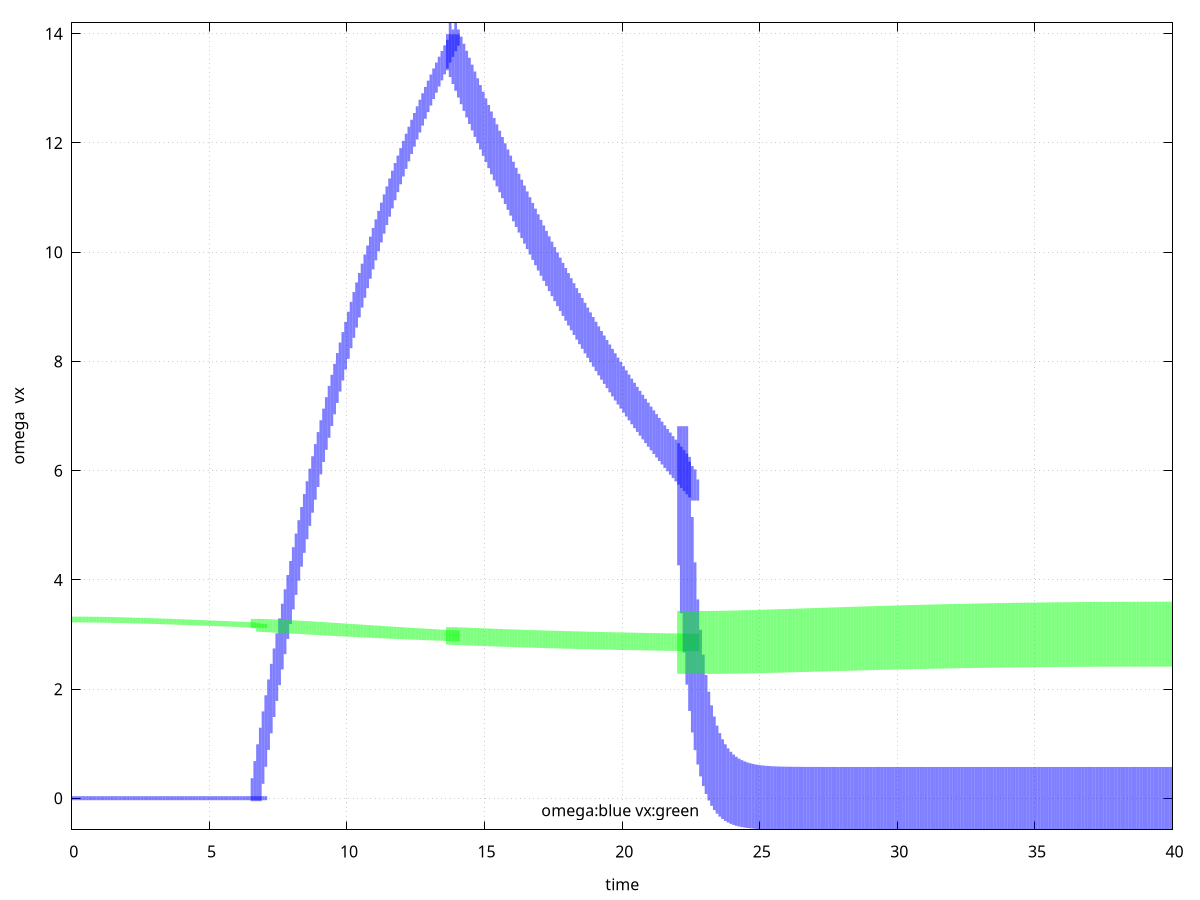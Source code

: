 set term png transparent truecolor size 600,480  enhanced font "Helvetica,15"
set output "./../wd/plotresult/total.png"
set xlabel "time"
set ylabel "omega & vx"
set grid
set title ""
set style rect fill  transparent solid 0.50 noborder
set object 1 rect from 0,-0.033654 to 0.1,0.040269525 fc rgb "blue"
set object 2 rect from 0,3.2223 to 0.1,3.32765 fc rgb "green"
set object 3 rect from 0.1,-0.033654 to 0.2,0.040269525 fc rgb "blue"
set object 4 rect from 0.1,3.22217 to 0.2,3.3276 fc rgb "green"
set object 5 rect from 0.2,-0.033654 to 0.3,0.040269525 fc rgb "blue"
set object 6 rect from 0.2,3.22196 to 0.3,3.32746 fc rgb "green"
set object 7 rect from 0.3,-0.033654 to 0.4,0.040269525 fc rgb "blue"
set object 8 rect from 0.3,3.22166 to 0.4,3.32722 fc rgb "green"
set object 9 rect from 0.4,-0.033654 to 0.5,0.040269525 fc rgb "blue"
set object 10 rect from 0.4,3.22129 to 0.5,3.32689 fc rgb "green"
set object 11 rect from 0.5,-0.033654 to 0.6,0.040269525 fc rgb "blue"
set object 12 rect from 0.5,3.22085 to 0.6,3.32647 fc rgb "green"
set object 13 rect from 0.6,-0.033654 to 0.7,0.040269525 fc rgb "blue"
set object 14 rect from 0.6,3.22033 to 0.7,3.32598 fc rgb "green"
set object 15 rect from 0.7,-0.033654 to 0.8,0.040269525 fc rgb "blue"
set object 16 rect from 0.7,3.21975 to 0.8,3.3254 fc rgb "green"
set object 17 rect from 0.8,-0.033654 to 0.9,0.040269525 fc rgb "blue"
set object 18 rect from 0.8,3.21911 to 0.9,3.32475 fc rgb "green"
set object 19 rect from 0.9,-0.033654 to 1,0.040269525 fc rgb "blue"
set object 20 rect from 0.9,3.2184 to 1,3.32402 fc rgb "green"
set object 21 rect from 1,-0.033654 to 1.1,0.040269525 fc rgb "blue"
set object 22 rect from 1,3.21763 to 1.1,3.32323 fc rgb "green"
set object 23 rect from 1.1,-0.033654 to 1.2,0.040269525 fc rgb "blue"
set object 24 rect from 1.1,3.21681 to 1.2,3.32237 fc rgb "green"
set object 25 rect from 1.2,-0.033654 to 1.3,0.040269525 fc rgb "blue"
set object 26 rect from 1.2,3.21592 to 1.3,3.32145 fc rgb "green"
set object 27 rect from 1.3,-0.033654 to 1.4,0.040269525 fc rgb "blue"
set object 28 rect from 1.3,3.21499 to 1.4,3.32047 fc rgb "green"
set object 29 rect from 1.4,-0.033654 to 1.5,0.040269525 fc rgb "blue"
set object 30 rect from 1.4,3.21401 to 1.5,3.31942 fc rgb "green"
set object 31 rect from 1.5,-0.033654 to 1.6,0.040269525 fc rgb "blue"
set object 32 rect from 1.5,3.21298 to 1.6,3.31832 fc rgb "green"
set object 33 rect from 1.6,-0.033654 to 1.7,0.040269525 fc rgb "blue"
set object 34 rect from 1.6,3.2119 to 1.7,3.31717 fc rgb "green"
set object 35 rect from 1.7,-0.033654 to 1.8,0.040269525 fc rgb "blue"
set object 36 rect from 1.7,3.21077 to 1.8,3.31596 fc rgb "green"
set object 37 rect from 1.8,-0.033654 to 1.9,0.040269525 fc rgb "blue"
set object 38 rect from 1.8,3.20961 to 1.9,3.31471 fc rgb "green"
set object 39 rect from 1.9,-0.033654 to 2,0.040269525 fc rgb "blue"
set object 40 rect from 1.9,3.2084 to 2,3.31341 fc rgb "green"
set object 41 rect from 2,-0.033654 to 2.1,0.040269525 fc rgb "blue"
set object 42 rect from 2,3.20715 to 2.1,3.31206 fc rgb "green"
set object 43 rect from 2.1,-0.033654 to 2.2,0.040269525 fc rgb "blue"
set object 44 rect from 2.1,3.20586 to 2.2,3.31067 fc rgb "green"
set object 45 rect from 2.2,-0.033654 to 2.3,0.040269525 fc rgb "blue"
set object 46 rect from 2.2,3.20454 to 2.3,3.30923 fc rgb "green"
set object 47 rect from 2.3,-0.033654 to 2.4,0.040269525 fc rgb "blue"
set object 48 rect from 2.3,3.20318 to 2.4,3.30776 fc rgb "green"
set object 49 rect from 2.4,-0.033654 to 2.5,0.040269525 fc rgb "blue"
set object 50 rect from 2.4,3.20179 to 2.5,3.30624 fc rgb "green"
set object 51 rect from 2.5,-0.033654 to 2.6,0.040269525 fc rgb "blue"
set object 52 rect from 2.5,3.20037 to 2.6,3.30469 fc rgb "green"
set object 53 rect from 2.6,-0.033654 to 2.7,0.040269525 fc rgb "blue"
set object 54 rect from 2.6,3.19891 to 2.7,3.30311 fc rgb "green"
set object 55 rect from 2.7,-0.033654 to 2.8,0.040269525 fc rgb "blue"
set object 56 rect from 2.7,3.19743 to 2.8,3.30149 fc rgb "green"
set object 57 rect from 2.8,-0.033654 to 2.9,0.040269525 fc rgb "blue"
set object 58 rect from 2.8,3.19591 to 2.9,3.29984 fc rgb "green"
set object 59 rect from 2.9,-0.033654 to 3,0.040269525 fc rgb "blue"
set object 60 rect from 2.9,3.19437 to 3,3.29815 fc rgb "green"
set object 61 rect from 3,-0.033654 to 3.1,0.040269525 fc rgb "blue"
set object 62 rect from 3,3.19281 to 3.1,3.29644 fc rgb "green"
set object 63 rect from 3.1,-0.033654 to 3.2,0.040269525 fc rgb "blue"
set object 64 rect from 3.1,3.19121 to 3.2,3.29469 fc rgb "green"
set object 65 rect from 3.2,-0.033654 to 3.3,0.040269525 fc rgb "blue"
set object 66 rect from 3.2,3.1896 to 3.3,3.29292 fc rgb "green"
set object 67 rect from 3.3,-0.033654 to 3.4,0.040269525 fc rgb "blue"
set object 68 rect from 3.3,3.18795 to 3.4,3.29113 fc rgb "green"
set object 69 rect from 3.4,-0.033654 to 3.5,0.040269525 fc rgb "blue"
set object 70 rect from 3.4,3.18629 to 3.5,3.2893 fc rgb "green"
set object 71 rect from 3.5,-0.033654 to 3.6,0.040269525 fc rgb "blue"
set object 72 rect from 3.5,3.18461 to 3.6,3.28745 fc rgb "green"
set object 73 rect from 3.6,-0.033654 to 3.7,0.040269525 fc rgb "blue"
set object 74 rect from 3.6,3.1829 to 3.7,3.28558 fc rgb "green"
set object 75 rect from 3.7,-0.033654 to 3.8,0.040269525 fc rgb "blue"
set object 76 rect from 3.7,3.18117 to 3.8,3.28369 fc rgb "green"
set object 77 rect from 3.8,-0.033654 to 3.9,0.040269525 fc rgb "blue"
set object 78 rect from 3.8,3.17943 to 3.9,3.28177 fc rgb "green"
set object 79 rect from 3.9,-0.033654 to 4,0.040269525 fc rgb "blue"
set object 80 rect from 3.9,3.17766 to 4,3.27984 fc rgb "green"
set object 81 rect from 4,-0.033654 to 4.1,0.040269525 fc rgb "blue"
set object 82 rect from 4,3.17588 to 4.1,3.27788 fc rgb "green"
set object 83 rect from 4.1,-0.033654 to 4.2,0.040269525 fc rgb "blue"
set object 84 rect from 4.1,3.17408 to 4.2,3.27591 fc rgb "green"
set object 85 rect from 4.2,-0.033654 to 4.3,0.040269525 fc rgb "blue"
set object 86 rect from 4.2,3.17227 to 4.3,3.27391 fc rgb "green"
set object 87 rect from 4.3,-0.033654 to 4.4,0.040269525 fc rgb "blue"
set object 88 rect from 4.3,3.17044 to 4.4,3.2719 fc rgb "green"
set object 89 rect from 4.4,-0.033654 to 4.5,0.040269525 fc rgb "blue"
set object 90 rect from 4.4,3.16859 to 4.5,3.26988 fc rgb "green"
set object 91 rect from 4.5,-0.033654 to 4.6,0.040269525 fc rgb "blue"
set object 92 rect from 4.5,3.16673 to 4.6,3.26783 fc rgb "green"
set object 93 rect from 4.6,-0.033654 to 4.7,0.040269525 fc rgb "blue"
set object 94 rect from 4.6,3.16486 to 4.7,3.26577 fc rgb "green"
set object 95 rect from 4.7,-0.033654 to 4.8,0.040269525 fc rgb "blue"
set object 96 rect from 4.7,3.16297 to 4.8,3.2637 fc rgb "green"
set object 97 rect from 4.8,-0.033654 to 4.9,0.040269525 fc rgb "blue"
set object 98 rect from 4.8,3.16107 to 4.9,3.26161 fc rgb "green"
set object 99 rect from 4.9,-0.033654 to 5,0.040269525 fc rgb "blue"
set object 100 rect from 4.9,3.15915 to 5,3.25951 fc rgb "green"
set object 101 rect from 5,-0.033654 to 5.1,0.040269525 fc rgb "blue"
set object 102 rect from 5,3.15723 to 5.1,3.25739 fc rgb "green"
set object 103 rect from 5.1,-0.033654 to 5.2,0.040269525 fc rgb "blue"
set object 104 rect from 5.1,3.15529 to 5.2,3.25527 fc rgb "green"
set object 105 rect from 5.2,-0.033654 to 5.3,0.040269525 fc rgb "blue"
set object 106 rect from 5.2,3.15334 to 5.3,3.25313 fc rgb "green"
set object 107 rect from 5.3,-0.033654 to 5.4,0.040269525 fc rgb "blue"
set object 108 rect from 5.3,3.15139 to 5.4,3.25098 fc rgb "green"
set object 109 rect from 5.4,-0.033654 to 5.5,0.040269525 fc rgb "blue"
set object 110 rect from 5.4,3.14942 to 5.5,3.24882 fc rgb "green"
set object 111 rect from 5.5,-0.033654 to 5.6,0.040269525 fc rgb "blue"
set object 112 rect from 5.5,3.14744 to 5.6,3.24664 fc rgb "green"
set object 113 rect from 5.6,-0.033654 to 5.7,0.040269525 fc rgb "blue"
set object 114 rect from 5.6,3.14545 to 5.7,3.24446 fc rgb "green"
set object 115 rect from 5.7,-0.033654 to 5.8,0.040269525 fc rgb "blue"
set object 116 rect from 5.7,3.14346 to 5.8,3.24227 fc rgb "green"
set object 117 rect from 5.8,-0.033654 to 5.9,0.040269525 fc rgb "blue"
set object 118 rect from 5.8,3.14145 to 5.9,3.24007 fc rgb "green"
set object 119 rect from 5.9,-0.033654 to 6,0.040269525 fc rgb "blue"
set object 120 rect from 5.9,3.13944 to 6,3.23786 fc rgb "green"
set object 121 rect from 6,-0.033654 to 6.1,0.040269525 fc rgb "blue"
set object 122 rect from 6,3.13742 to 6.1,3.23564 fc rgb "green"
set object 123 rect from 6.1,-0.033654 to 6.2,0.040269525 fc rgb "blue"
set object 124 rect from 6.1,3.13539 to 6.2,3.23341 fc rgb "green"
set object 125 rect from 6.2,-0.033654 to 6.3,0.040269525 fc rgb "blue"
set object 126 rect from 6.2,3.13335 to 6.3,3.23118 fc rgb "green"
set object 127 rect from 6.3,-0.033654 to 6.4,0.040269525 fc rgb "blue"
set object 128 rect from 6.3,3.13131 to 6.4,3.22894 fc rgb "green"
set object 129 rect from 6.4,-0.033654 to 6.5,0.040269525 fc rgb "blue"
set object 130 rect from 6.4,3.12926 to 6.5,3.22669 fc rgb "green"
set object 131 rect from 6.5,-0.033654 to 6.6,0.040269525 fc rgb "blue"
set object 132 rect from 6.5,3.1272 to 6.6,3.22444 fc rgb "green"
set object 133 rect from 6.6,-0.033654 to 6.7,0.040269525 fc rgb "blue"
set object 134 rect from 6.6,3.12514 to 6.7,3.22217 fc rgb "green"
set object 135 rect from 6.7,-0.033654 to 6.8,0.040269525 fc rgb "blue"
set object 136 rect from 6.7,3.12307 to 6.8,3.20634 fc rgb "green"
set object 137 rect from 6.8,-0.033654 to 6.9,0.040269525 fc rgb "blue"
set object 138 rect from 6.8,3.121 to 6.9,3.20418 fc rgb "green"
set object 139 rect from 6.9,-0.033654 to 7,0.040269525 fc rgb "blue"
set object 140 rect from 6.9,3.11892 to 7,3.192843525 fc rgb "green"
set object 141 rect from 7,-0.033654 to 7.1,0.040269525 fc rgb "blue"
set object 142 rect from 7,3.11701 to 7.1,3.190933525 fc rgb "green"
set object 143 rect from 6.5,-0.051272 to 6.6,0.368883 fc rgb "blue"
set object 144 rect from 6.5,3.11662 to 6.6,3.28612 fc rgb "green"
set object 145 rect from 6.6,-0.051306 to 6.7,0.681791 fc rgb "blue"
set object 146 rect from 6.6,3.11371 to 6.7,3.28616 fc rgb "green"
set object 147 rect from 6.7,-0.05134 to 6.8,0.990025 fc rgb "blue"
set object 148 rect from 6.7,3.05244 to 6.8,3.28619 fc rgb "green"
set object 149 rect from 6.8,-0.051374 to 6.9,1.29365 fc rgb "blue"
set object 150 rect from 6.8,3.04957 to 6.9,3.28622 fc rgb "green"
set object 151 rect from 6.9,0.266203 to 7,1.59272 fc rgb "blue"
set object 152 rect from 6.9,3.0467 to 7,3.28466 fc rgb "green"
set object 153 rect from 7,0.579043 to 7.1,1.8873 fc rgb "blue"
set object 154 rect from 7,3.04382 to 7.1,3.28296 fc rgb "green"
set object 155 rect from 7.1,0.88721 to 7.2,2.17746 fc rgb "blue"
set object 156 rect from 7.1,3.04093 to 7.2,3.28113 fc rgb "green"
set object 157 rect from 7.2,1.19076 to 7.3,2.46324 fc rgb "blue"
set object 158 rect from 7.2,3.03804 to 7.3,3.27918 fc rgb "green"
set object 159 rect from 7.3,1.48977 to 7.4,2.74471 fc rgb "blue"
set object 160 rect from 7.3,3.03515 to 7.4,3.27713 fc rgb "green"
set object 161 rect from 7.4,1.78428 to 7.5,3.02193 fc rgb "blue"
set object 162 rect from 7.4,3.03226 to 7.5,3.27496 fc rgb "green"
set object 163 rect from 7.5,2.07437 to 7.6,3.29495 fc rgb "blue"
set object 164 rect from 7.5,3.02937 to 7.6,3.2727 fc rgb "green"
set object 165 rect from 7.6,2.36009 to 7.7,3.56383 fc rgb "blue"
set object 166 rect from 7.6,3.02648 to 7.7,3.27035 fc rgb "green"
set object 167 rect from 7.7,2.64149 to 7.8,3.82862 fc rgb "blue"
set object 168 rect from 7.7,3.0236 to 7.8,3.2679 fc rgb "green"
set object 169 rect from 7.8,2.91864 to 7.9,4.08938 fc rgb "blue"
set object 170 rect from 7.8,3.02072 to 7.9,3.26538 fc rgb "green"
set object 171 rect from 7.9,3.19159 to 8,4.34617 fc rgb "blue"
set object 172 rect from 7.9,3.01784 to 8,3.26278 fc rgb "green"
set object 173 rect from 8,3.4604 to 8.1,4.59903 fc rgb "blue"
set object 174 rect from 8,3.01497 to 8.1,3.2601 fc rgb "green"
set object 175 rect from 8.1,3.72512 to 8.2,4.84802 fc rgb "blue"
set object 176 rect from 8.1,3.01211 to 8.2,3.25736 fc rgb "green"
set object 177 rect from 8.2,3.98581 to 8.3,5.0932 fc rgb "blue"
set object 178 rect from 8.2,3.00926 to 8.3,3.25456 fc rgb "green"
set object 179 rect from 8.3,4.24253 to 8.4,5.33461 fc rgb "blue"
set object 180 rect from 8.3,3.00642 to 8.4,3.2517 fc rgb "green"
set object 181 rect from 8.4,4.49533 to 8.5,5.5723 fc rgb "blue"
set object 182 rect from 8.4,3.00359 to 8.5,3.24878 fc rgb "green"
set object 183 rect from 8.5,4.74425 to 8.6,5.80634 fc rgb "blue"
set object 184 rect from 8.5,3.00078 to 8.6,3.24582 fc rgb "green"
set object 185 rect from 8.6,4.98936 to 8.7,6.03675 fc rgb "blue"
set object 186 rect from 8.6,2.99797 to 8.7,3.24281 fc rgb "green"
set object 187 rect from 8.7,5.2307 to 8.8,6.26361 fc rgb "blue"
set object 188 rect from 8.7,2.99518 to 8.8,3.23975 fc rgb "green"
set object 189 rect from 8.8,5.46833 to 8.9,6.48694 fc rgb "blue"
set object 190 rect from 8.8,2.9924 to 8.9,3.23666 fc rgb "green"
set object 191 rect from 8.9,5.70229 to 9,6.70681 fc rgb "blue"
set object 192 rect from 8.9,2.98964 to 9,3.23354 fc rgb "green"
set object 193 rect from 9,5.93264 to 9.1,6.92326 fc rgb "blue"
set object 194 rect from 9,2.98689 to 9.1,3.23038 fc rgb "green"
set object 195 rect from 9.1,6.15942 to 9.2,7.13633 fc rgb "blue"
set object 196 rect from 9.1,2.98416 to 9.2,3.22719 fc rgb "green"
set object 197 rect from 9.2,6.38269 to 9.3,7.34607 fc rgb "blue"
set object 198 rect from 9.2,2.98144 to 9.3,3.22398 fc rgb "green"
set object 199 rect from 9.3,6.60249 to 9.4,7.55253 fc rgb "blue"
set object 200 rect from 9.3,2.97874 to 9.4,3.22074 fc rgb "green"
set object 201 rect from 9.4,6.81887 to 9.5,7.75576 fc rgb "blue"
set object 202 rect from 9.4,2.97606 to 9.5,3.21749 fc rgb "green"
set object 203 rect from 9.5,7.03187 to 9.6,7.95579 fc rgb "blue"
set object 204 rect from 9.5,2.97339 to 9.6,3.21421 fc rgb "green"
set object 205 rect from 9.6,7.24155 to 9.7,8.15267 fc rgb "blue"
set object 206 rect from 9.6,2.97075 to 9.7,3.21092 fc rgb "green"
set object 207 rect from 9.7,7.44794 to 9.8,8.34645 fc rgb "blue"
set object 208 rect from 9.7,2.96812 to 9.8,3.20762 fc rgb "green"
set object 209 rect from 9.8,7.65109 to 9.9,8.53716 fc rgb "blue"
set object 210 rect from 9.8,2.96551 to 9.9,3.20431 fc rgb "green"
set object 211 rect from 9.9,7.85105 to 10,8.72486 fc rgb "blue"
set object 212 rect from 9.9,2.96292 to 10,3.20099 fc rgb "green"
set object 213 rect from 10,8.04787 to 10.1,8.90957 fc rgb "blue"
set object 214 rect from 10,2.96035 to 10.1,3.19766 fc rgb "green"
set object 215 rect from 10.1,8.24158 to 10.2,9.09135 fc rgb "blue"
set object 216 rect from 10.1,2.9578 to 10.2,3.19433 fc rgb "green"
set object 217 rect from 10.2,8.43222 to 10.3,9.27024 fc rgb "blue"
set object 218 rect from 10.2,2.95527 to 10.3,3.191 fc rgb "green"
set object 219 rect from 10.3,8.61985 to 10.4,9.44627 fc rgb "blue"
set object 220 rect from 10.3,2.95276 to 10.4,3.18767 fc rgb "green"
set object 221 rect from 10.4,8.80449 to 10.5,9.61948 fc rgb "blue"
set object 222 rect from 10.4,2.95027 to 10.5,3.18433 fc rgb "green"
set object 223 rect from 10.5,8.9862 to 10.6,9.78991 fc rgb "blue"
set object 224 rect from 10.5,2.9478 to 10.6,3.181 fc rgb "green"
set object 225 rect from 10.6,9.16502 to 10.7,9.95761 fc rgb "blue"
set object 226 rect from 10.6,2.94536 to 10.7,3.17767 fc rgb "green"
set object 227 rect from 10.7,9.34098 to 10.8,10.1226 fc rgb "blue"
set object 228 rect from 10.7,2.94293 to 10.8,3.17435 fc rgb "green"
set object 229 rect from 10.8,9.51412 to 10.9,10.2849 fc rgb "blue"
set object 230 rect from 10.8,2.94053 to 10.9,3.17104 fc rgb "green"
set object 231 rect from 10.9,9.68449 to 11,10.4447 fc rgb "blue"
set object 232 rect from 10.9,2.93814 to 11,3.16773 fc rgb "green"
set object 233 rect from 11,9.85212 to 11.1,10.6018 fc rgb "blue"
set object 234 rect from 11,2.93578 to 11.1,3.16444 fc rgb "green"
set object 235 rect from 11.1,10.017 to 11.2,10.7564 fc rgb "blue"
set object 236 rect from 11.1,2.93344 to 11.2,3.16115 fc rgb "green"
set object 237 rect from 11.2,10.1793 to 11.3,10.9084 fc rgb "blue"
set object 238 rect from 11.2,2.93112 to 11.3,3.15787 fc rgb "green"
set object 239 rect from 11.3,10.339 to 11.4,11.058 fc rgb "blue"
set object 240 rect from 11.3,2.92882 to 11.4,3.15461 fc rgb "green"
set object 241 rect from 11.4,10.496 to 11.5,11.2051 fc rgb "blue"
set object 242 rect from 11.4,2.92655 to 11.5,3.15136 fc rgb "green"
set object 243 rect from 11.5,10.6505 to 11.6,11.3499 fc rgb "blue"
set object 244 rect from 11.5,2.92429 to 11.6,3.14813 fc rgb "green"
set object 245 rect from 11.6,10.8025 to 11.7,11.4922 fc rgb "blue"
set object 246 rect from 11.6,2.92206 to 11.7,3.14491 fc rgb "green"
set object 247 rect from 11.7,10.952 to 11.8,11.6322 fc rgb "blue"
set object 248 rect from 11.7,2.91985 to 11.8,3.14171 fc rgb "green"
set object 249 rect from 11.8,11.0991 to 11.9,11.7699 fc rgb "blue"
set object 250 rect from 11.8,2.91766 to 11.9,3.13852 fc rgb "green"
set object 251 rect from 11.9,11.2437 to 12,11.9054 fc rgb "blue"
set object 252 rect from 11.9,2.91549 to 12,3.13536 fc rgb "green"
set object 253 rect from 12,11.386 to 12.1,12.0385 fc rgb "blue"
set object 254 rect from 12,2.91335 to 12.1,3.13221 fc rgb "green"
set object 255 rect from 12.1,11.526 to 12.2,12.1695 fc rgb "blue"
set object 256 rect from 12.1,2.91122 to 12.2,3.12908 fc rgb "green"
set object 257 rect from 12.2,11.6636 to 12.3,12.2983 fc rgb "blue"
set object 258 rect from 12.2,2.90912 to 12.3,3.12597 fc rgb "green"
set object 259 rect from 12.3,11.799 to 12.4,12.425 fc rgb "blue"
set object 260 rect from 12.3,2.90704 to 12.4,3.12288 fc rgb "green"
set object 261 rect from 12.4,11.9321 to 12.5,12.5495 fc rgb "blue"
set object 262 rect from 12.4,2.90498 to 12.5,3.11981 fc rgb "green"
set object 263 rect from 12.5,12.063 to 12.6,12.6719 fc rgb "blue"
set object 264 rect from 12.5,2.90294 to 12.6,3.11677 fc rgb "green"
set object 265 rect from 12.6,12.1917 to 12.7,12.7923 fc rgb "blue"
set object 266 rect from 12.6,2.90093 to 12.7,3.11374 fc rgb "green"
set object 267 rect from 12.7,12.3183 to 12.8,12.9107 fc rgb "blue"
set object 268 rect from 12.7,2.89893 to 12.8,3.11074 fc rgb "green"
set object 269 rect from 12.8,12.4427 to 12.9,13.0271 fc rgb "blue"
set object 270 rect from 12.8,2.89696 to 12.9,3.10776 fc rgb "green"
set object 271 rect from 12.9,12.5651 to 13,13.1415 fc rgb "blue"
set object 272 rect from 12.9,2.89501 to 13,3.1048 fc rgb "green"
set object 273 rect from 13,12.6854 to 13.1,13.2539 fc rgb "blue"
set object 274 rect from 13,2.89308 to 13.1,3.10187 fc rgb "green"
set object 275 rect from 13.1,12.8037 to 13.2,13.3645 fc rgb "blue"
set object 276 rect from 13.1,2.89116 to 13.2,3.09896 fc rgb "green"
set object 277 rect from 13.2,12.92 to 13.3,13.4731 fc rgb "blue"
set object 278 rect from 13.2,2.88928 to 13.3,3.09607 fc rgb "green"
set object 279 rect from 13.3,13.0344 to 13.4,13.5799 fc rgb "blue"
set object 280 rect from 13.3,2.88741 to 13.4,3.09321 fc rgb "green"
set object 281 rect from 13.4,13.1467 to 13.5,13.6849 fc rgb "blue"
set object 282 rect from 13.4,2.88556 to 13.5,3.09037 fc rgb "green"
set object 283 rect from 13.5,13.2572 to 13.6,13.7881 fc rgb "blue"
set object 284 rect from 13.5,2.88373 to 13.6,3.08756 fc rgb "green"
set object 285 rect from 13.6,13.3658 to 13.7,13.8895 fc rgb "blue"
set object 286 rect from 13.6,2.88192 to 13.7,3.08477 fc rgb "green"
set object 287 rect from 13.7,13.4725 to 13.8,13.9892 fc rgb "blue"
set object 288 rect from 13.7,2.88014 to 13.8,3.08201 fc rgb "green"
set object 289 rect from 13.8,13.5775 to 13.9,13.9892 fc rgb "blue"
set object 290 rect from 13.8,2.87837 to 13.9,3.07928 fc rgb "green"
set object 291 rect from 13.9,13.6806 to 14,13.9892 fc rgb "blue"
set object 292 rect from 13.9,2.87662 to 14,3.07656 fc rgb "green"
set object 293 rect from 14,13.7819 to 14.1,13.9893 fc rgb "blue"
set object 294 rect from 14,2.87659 to 14.1,3.07388 fc rgb "green"
set object 295 rect from 13.6,13.3326 to 13.7,13.9932 fc rgb "blue"
set object 296 rect from 13.6,2.8161 to 13.7,3.13486 fc rgb "green"
set object 297 rect from 13.7,13.206 to 13.8,14.2097 fc rgb "blue"
set object 298 rect from 13.7,2.81391 to 13.8,3.13486 fc rgb "green"
set object 299 rect from 13.8,13.0804 to 13.9,14.0777 fc rgb "blue"
set object 300 rect from 13.8,2.81175 to 13.9,3.13486 fc rgb "green"
set object 301 rect from 13.9,12.9558 to 14,14.2097 fc rgb "blue"
set object 302 rect from 13.9,2.80961 to 14,3.13486 fc rgb "green"
set object 303 rect from 14,12.8323 to 14.1,14.0777 fc rgb "blue"
set object 304 rect from 14,2.80749 to 14.1,3.13265 fc rgb "green"
set object 305 rect from 14.1,12.7098 to 14.2,13.9469 fc rgb "blue"
set object 306 rect from 14.1,2.8054 to 14.2,3.13047 fc rgb "green"
set object 307 rect from 14.2,12.5882 to 14.3,13.8171 fc rgb "blue"
set object 308 rect from 14.2,2.80333 to 14.3,3.12831 fc rgb "green"
set object 309 rect from 14.3,12.4677 to 14.4,13.6883 fc rgb "blue"
set object 310 rect from 14.3,2.80128 to 14.4,3.12617 fc rgb "green"
set object 311 rect from 14.4,12.3482 to 14.5,13.5606 fc rgb "blue"
set object 312 rect from 14.4,2.79925 to 14.5,3.12405 fc rgb "green"
set object 313 rect from 14.5,12.2296 to 14.6,13.434 fc rgb "blue"
set object 314 rect from 14.5,2.79725 to 14.6,3.12196 fc rgb "green"
set object 315 rect from 14.6,12.1121 to 14.7,13.3084 fc rgb "blue"
set object 316 rect from 14.6,2.79526 to 14.7,3.11988 fc rgb "green"
set object 317 rect from 14.7,11.9955 to 14.8,13.1839 fc rgb "blue"
set object 318 rect from 14.7,2.7933 to 14.8,3.11783 fc rgb "green"
set object 319 rect from 14.8,11.8799 to 14.9,13.0604 fc rgb "blue"
set object 320 rect from 14.8,2.79136 to 14.9,3.11581 fc rgb "green"
set object 321 rect from 14.9,11.7652 to 15,12.9379 fc rgb "blue"
set object 322 rect from 14.9,2.78944 to 15,3.1138 fc rgb "green"
set object 323 rect from 15,11.6515 to 15.1,12.8165 fc rgb "blue"
set object 324 rect from 15,2.78755 to 15.1,3.11182 fc rgb "green"
set object 325 rect from 15.1,11.5387 to 15.2,12.696 fc rgb "blue"
set object 326 rect from 15.1,2.78567 to 15.2,3.10986 fc rgb "green"
set object 327 rect from 15.2,11.4269 to 15.3,12.5766 fc rgb "blue"
set object 328 rect from 15.2,2.78382 to 15.3,3.10792 fc rgb "green"
set object 329 rect from 15.3,11.3161 to 15.4,12.4581 fc rgb "blue"
set object 330 rect from 15.3,2.78198 to 15.4,3.106 fc rgb "green"
set object 331 rect from 15.4,11.2061 to 15.5,12.3407 fc rgb "blue"
set object 332 rect from 15.4,2.78017 to 15.5,3.1041 fc rgb "green"
set object 333 rect from 15.5,11.0971 to 15.6,12.2243 fc rgb "blue"
set object 334 rect from 15.5,2.77838 to 15.6,3.10222 fc rgb "green"
set object 335 rect from 15.6,10.9891 to 15.7,12.1088 fc rgb "blue"
set object 336 rect from 15.6,2.77661 to 15.7,3.10037 fc rgb "green"
set object 337 rect from 15.7,10.8819 to 15.8,11.9943 fc rgb "blue"
set object 338 rect from 15.7,2.77486 to 15.8,3.09854 fc rgb "green"
set object 339 rect from 15.8,10.7757 to 15.9,11.8808 fc rgb "blue"
set object 340 rect from 15.8,2.77313 to 15.9,3.09673 fc rgb "green"
set object 341 rect from 15.9,10.6703 to 16,11.7683 fc rgb "blue"
set object 342 rect from 15.9,2.77142 to 16,3.09493 fc rgb "green"
set object 343 rect from 16,10.5659 to 16.1,11.6567 fc rgb "blue"
set object 344 rect from 16,2.76973 to 16.1,3.09316 fc rgb "green"
set object 345 rect from 16.1,10.4623 to 16.2,11.546 fc rgb "blue"
set object 346 rect from 16.1,2.76806 to 16.2,3.09141 fc rgb "green"
set object 347 rect from 16.2,10.3597 to 16.3,11.4363 fc rgb "blue"
set object 348 rect from 16.2,2.76641 to 16.3,3.08968 fc rgb "green"
set object 349 rect from 16.3,10.2579 to 16.4,11.3276 fc rgb "blue"
set object 350 rect from 16.3,2.76478 to 16.4,3.08798 fc rgb "green"
set object 351 rect from 16.4,10.157 to 16.5,11.2198 fc rgb "blue"
set object 352 rect from 16.4,2.76317 to 16.5,3.08629 fc rgb "green"
set object 353 rect from 16.5,10.0569 to 16.6,11.1129 fc rgb "blue"
set object 354 rect from 16.5,2.76158 to 16.6,3.08462 fc rgb "green"
set object 355 rect from 16.6,9.95779 to 16.7,11.007 fc rgb "blue"
set object 356 rect from 16.6,2.76001 to 16.7,3.08297 fc rgb "green"
set object 357 rect from 16.7,9.85949 to 16.8,10.9019 fc rgb "blue"
set object 358 rect from 16.7,2.75846 to 16.8,3.08134 fc rgb "green"
set object 359 rect from 16.8,9.76204 to 16.9,10.7978 fc rgb "blue"
set object 360 rect from 16.8,2.75692 to 16.9,3.07973 fc rgb "green"
set object 361 rect from 16.9,9.66545 to 17,10.6946 fc rgb "blue"
set object 362 rect from 16.9,2.75541 to 17,3.07814 fc rgb "green"
set object 363 rect from 17,9.5697 to 17.1,10.5923 fc rgb "blue"
set object 364 rect from 17,2.75391 to 17.1,3.07657 fc rgb "green"
set object 365 rect from 17.1,9.47479 to 17.2,10.4909 fc rgb "blue"
set object 366 rect from 17.1,2.75243 to 17.2,3.07501 fc rgb "green"
set object 367 rect from 17.2,9.38072 to 17.3,10.3903 fc rgb "blue"
set object 368 rect from 17.2,2.75097 to 17.3,3.07348 fc rgb "green"
set object 369 rect from 17.3,9.28747 to 17.4,10.2907 fc rgb "blue"
set object 370 rect from 17.3,2.74953 to 17.4,3.07196 fc rgb "green"
set object 371 rect from 17.4,9.19504 to 17.5,10.1919 fc rgb "blue"
set object 372 rect from 17.4,2.7481 to 17.5,3.07047 fc rgb "green"
set object 373 rect from 17.5,9.10344 to 17.6,10.094 fc rgb "blue"
set object 374 rect from 17.5,2.7467 to 17.6,3.06899 fc rgb "green"
set object 375 rect from 17.6,9.01264 to 17.7,9.99702 fc rgb "blue"
set object 376 rect from 17.6,2.74531 to 17.7,3.06753 fc rgb "green"
set object 377 rect from 17.7,8.92266 to 17.8,9.90085 fc rgb "blue"
set object 378 rect from 17.7,2.74393 to 17.8,3.06608 fc rgb "green"
set object 379 rect from 17.8,8.83347 to 17.9,9.80554 fc rgb "blue"
set object 380 rect from 17.8,2.74258 to 17.9,3.06466 fc rgb "green"
set object 381 rect from 17.9,8.74508 to 18,9.71107 fc rgb "blue"
set object 382 rect from 17.9,2.74124 to 18,3.06325 fc rgb "green"
set object 383 rect from 18,8.65748 to 18.1,9.61746 fc rgb "blue"
set object 384 rect from 18,2.73992 to 18.1,3.06186 fc rgb "green"
set object 385 rect from 18.1,8.57067 to 18.2,9.52468 fc rgb "blue"
set object 386 rect from 18.1,2.73861 to 18.2,3.06049 fc rgb "green"
set object 387 rect from 18.2,8.48464 to 18.3,9.43273 fc rgb "blue"
set object 388 rect from 18.2,2.73733 to 18.3,3.05913 fc rgb "green"
set object 389 rect from 18.3,8.39938 to 18.4,9.34161 fc rgb "blue"
set object 390 rect from 18.3,2.73605 to 18.4,3.0578 fc rgb "green"
set object 391 rect from 18.4,8.3149 to 18.5,9.25131 fc rgb "blue"
set object 392 rect from 18.4,2.7348 to 18.5,3.05647 fc rgb "green"
set object 393 rect from 18.5,8.23118 to 18.6,9.16183 fc rgb "blue"
set object 394 rect from 18.5,2.73356 to 18.6,3.05517 fc rgb "green"
set object 395 rect from 18.6,8.14822 to 18.7,9.07316 fc rgb "blue"
set object 396 rect from 18.6,2.73233 to 18.7,3.05388 fc rgb "green"
set object 397 rect from 18.7,8.06601 to 18.8,8.98529 fc rgb "blue"
set object 398 rect from 18.7,2.73112 to 18.8,3.05261 fc rgb "green"
set object 399 rect from 18.8,7.98455 to 18.9,8.89822 fc rgb "blue"
set object 400 rect from 18.8,2.72993 to 18.9,3.05135 fc rgb "green"
set object 401 rect from 18.9,7.90384 to 19,8.81195 fc rgb "blue"
set object 402 rect from 18.9,2.72875 to 19,3.05011 fc rgb "green"
set object 403 rect from 19,7.82387 to 19.1,8.72647 fc rgb "blue"
set object 404 rect from 19,2.72759 to 19.1,3.04889 fc rgb "green"
set object 405 rect from 19.1,7.74463 to 19.2,8.64177 fc rgb "blue"
set object 406 rect from 19.1,2.72644 to 19.2,3.04768 fc rgb "green"
set object 407 rect from 19.2,7.66612 to 19.3,8.55785 fc rgb "blue"
set object 408 rect from 19.2,2.7253 to 19.3,3.04648 fc rgb "green"
set object 409 rect from 19.3,7.58833 to 19.4,8.4747 fc rgb "blue"
set object 410 rect from 19.3,2.72418 to 19.4,3.0453 fc rgb "green"
set object 411 rect from 19.4,7.51127 to 19.5,8.39232 fc rgb "blue"
set object 412 rect from 19.4,2.72308 to 19.5,3.04414 fc rgb "green"
set object 413 rect from 19.5,7.43492 to 19.6,8.3107 fc rgb "blue"
set object 414 rect from 19.5,2.72199 to 19.6,3.04299 fc rgb "green"
set object 415 rect from 19.6,7.35928 to 19.7,8.22983 fc rgb "blue"
set object 416 rect from 19.6,2.72091 to 19.7,3.04186 fc rgb "green"
set object 417 rect from 19.7,7.28434 to 19.8,8.14972 fc rgb "blue"
set object 418 rect from 19.7,2.71985 to 19.8,3.04074 fc rgb "green"
set object 419 rect from 19.8,7.2101 to 19.9,8.07036 fc rgb "blue"
set object 420 rect from 19.8,2.7188 to 19.9,3.03963 fc rgb "green"
set object 421 rect from 19.9,7.13656 to 20,7.99174 fc rgb "blue"
set object 422 rect from 19.9,2.71776 to 20,3.03854 fc rgb "green"
set object 423 rect from 20,7.0637 to 20.1,7.91385 fc rgb "blue"
set object 424 rect from 20,2.71674 to 20.1,3.03746 fc rgb "green"
set object 425 rect from 20.1,6.99154 to 20.2,7.83669 fc rgb "blue"
set object 426 rect from 20.1,2.71573 to 20.2,3.0364 fc rgb "green"
set object 427 rect from 20.2,6.92005 to 20.3,7.76026 fc rgb "blue"
set object 428 rect from 20.2,2.71474 to 20.3,3.03535 fc rgb "green"
set object 429 rect from 20.3,6.84924 to 20.4,7.68455 fc rgb "blue"
set object 430 rect from 20.3,2.71375 to 20.4,3.03432 fc rgb "green"
set object 431 rect from 20.4,6.77909 to 20.5,7.60956 fc rgb "blue"
set object 432 rect from 20.4,2.71278 to 20.5,3.03329 fc rgb "green"
set object 433 rect from 20.5,6.70962 to 20.6,7.53528 fc rgb "blue"
set object 434 rect from 20.5,2.71182 to 20.6,3.03229 fc rgb "green"
set object 435 rect from 20.6,6.6408 to 20.7,7.4617 fc rgb "blue"
set object 436 rect from 20.6,2.71088 to 20.7,3.03129 fc rgb "green"
set object 437 rect from 20.7,6.57264 to 20.8,7.38882 fc rgb "blue"
set object 438 rect from 20.7,2.70995 to 20.8,3.03031 fc rgb "green"
set object 439 rect from 20.8,6.50513 to 20.9,7.31664 fc rgb "blue"
set object 440 rect from 20.8,2.70903 to 20.9,3.02934 fc rgb "green"
set object 441 rect from 20.9,6.43827 to 21,7.24515 fc rgb "blue"
set object 442 rect from 20.9,2.70812 to 21,3.02838 fc rgb "green"
set object 443 rect from 21,6.37206 to 21.1,7.17434 fc rgb "blue"
set object 444 rect from 21,2.70722 to 21.1,3.02743 fc rgb "green"
set object 445 rect from 21.1,6.30648 to 21.2,7.10422 fc rgb "blue"
set object 446 rect from 21.1,2.70634 to 21.2,3.0265 fc rgb "green"
set object 447 rect from 21.2,6.24153 to 21.3,7.03477 fc rgb "blue"
set object 448 rect from 21.2,2.70546 to 21.3,3.02558 fc rgb "green"
set object 449 rect from 21.3,6.17721 to 21.4,6.96599 fc rgb "blue"
set object 450 rect from 21.3,2.7046 to 21.4,3.02467 fc rgb "green"
set object 451 rect from 21.4,6.11351 to 21.5,6.89787 fc rgb "blue"
set object 452 rect from 21.4,2.70375 to 21.5,3.02378 fc rgb "green"
set object 453 rect from 21.5,6.05044 to 21.6,6.83042 fc rgb "blue"
set object 454 rect from 21.5,2.70291 to 21.6,3.02289 fc rgb "green"
set object 455 rect from 21.6,5.98798 to 21.7,6.76363 fc rgb "blue"
set object 456 rect from 21.6,2.70209 to 21.7,3.02202 fc rgb "green"
set object 457 rect from 21.7,5.92613 to 21.8,6.69748 fc rgb "blue"
set object 458 rect from 21.7,2.70127 to 21.8,3.02116 fc rgb "green"
set object 459 rect from 21.8,5.86488 to 21.9,6.63198 fc rgb "blue"
set object 460 rect from 21.8,2.70046 to 21.9,3.02031 fc rgb "green"
set object 461 rect from 21.9,5.80424 to 22,6.56713 fc rgb "blue"
set object 462 rect from 21.9,2.69967 to 22,3.01947 fc rgb "green"
set object 463 rect from 22,5.74419 to 22.1,6.50291 fc rgb "blue"
set object 464 rect from 22,2.69888 to 22.1,3.01864 fc rgb "green"
set object 465 rect from 22.1,5.68474 to 22.2,6.43932 fc rgb "blue"
set object 466 rect from 22.1,2.69811 to 22.2,3.01782 fc rgb "green"
set object 467 rect from 22.2,5.62587 to 22.3,6.37636 fc rgb "blue"
set object 468 rect from 22.2,2.69734 to 22.3,3.01702 fc rgb "green"
set object 469 rect from 22.3,5.56759 to 22.4,6.31403 fc rgb "blue"
set object 470 rect from 22.3,2.69659 to 22.4,3.01622 fc rgb "green"
set object 471 rect from 22.4,5.50989 to 22.5,6.25231 fc rgb "blue"
set object 472 rect from 22.4,2.69585 to 22.5,3.01544 fc rgb "green"
set object 473 rect from 22.5,5.45276 to 22.6,6.08408 fc rgb "blue"
set object 474 rect from 22.5,2.69511 to 22.6,3.01466 fc rgb "green"
set object 475 rect from 22.6,5.45276 to 22.7,6.02432 fc rgb "blue"
set object 476 rect from 22.6,2.69511 to 22.7,3.0139 fc rgb "green"
set object 477 rect from 22.7,5.45276 to 22.8,5.83883 fc rgb "blue"
set object 478 rect from 22.7,2.69511 to 22.8,3.0124 fc rgb "green"
set object 479 rect from 22,4.26743 to 22.1,6.8142 fc rgb "blue"
set object 480 rect from 22,2.28037 to 22.1,3.43108 fc rgb "green"
set object 481 rect from 22.1,3.38964 to 22.2,6.8142 fc rgb "blue"
set object 482 rect from 22.1,2.27981 to 22.2,3.43108 fc rgb "green"
set object 483 rect from 22.2,2.67097 to 22.3,6.8142 fc rgb "blue"
set object 484 rect from 22.2,2.27938 to 22.3,3.43108 fc rgb "green"
set object 485 rect from 22.3,2.08258 to 22.4,6.8142 fc rgb "blue"
set object 486 rect from 22.3,2.27906 to 22.4,3.43108 fc rgb "green"
set object 487 rect from 22.4,1.60084 to 22.5,6.16494 fc rgb "blue"
set object 488 rect from 22.4,2.27887 to 22.5,3.43108 fc rgb "green"
set object 489 rect from 22.5,1.20643 to 22.6,5.15165 fc rgb "blue"
set object 490 rect from 22.5,2.27878 to 22.6,3.43039 fc rgb "green"
set object 491 rect from 22.6,0.883507 to 22.7,4.32205 fc rgb "blue"
set object 492 rect from 22.6,2.27878 to 22.7,3.42985 fc rgb "green"
set object 493 rect from 22.7,0.619124 to 22.8,3.64282 fc rgb "blue"
set object 494 rect from 22.7,2.27878 to 22.8,3.42946 fc rgb "green"
set object 495 rect from 22.8,0.402665 to 22.9,3.08672 fc rgb "blue"
set object 496 rect from 22.8,2.27873 to 22.9,3.42959 fc rgb "green"
set object 497 rect from 22.9,0.225443 to 23,2.63143 fc rgb "blue"
set object 498 rect from 22.9,2.27873 to 23,3.42998 fc rgb "green"
set object 499 rect from 23,0.080347 to 23.1,2.25866 fc rgb "blue"
set object 500 rect from 23,2.27873 to 23.1,3.43046 fc rgb "green"
set object 501 rect from 23.1,-0.038448 to 23.2,1.95346 fc rgb "blue"
set object 502 rect from 23.1,2.27882 to 23.2,3.43104 fc rgb "green"
set object 503 rect from 23.2,-0.13571 to 23.3,1.70359 fc rgb "blue"
set object 504 rect from 23.2,2.27901 to 23.3,3.43169 fc rgb "green"
set object 505 rect from 23.3,-0.21534 to 23.4,1.49901 fc rgb "blue"
set object 506 rect from 23.3,2.27928 to 23.4,3.43242 fc rgb "green"
set object 507 rect from 23.4,-0.280537 to 23.5,1.33152 fc rgb "blue"
set object 508 rect from 23.4,2.27963 to 23.5,3.43322 fc rgb "green"
set object 509 rect from 23.5,-0.333915 to 23.6,1.19439 fc rgb "blue"
set object 510 rect from 23.5,2.28006 to 23.6,3.43409 fc rgb "green"
set object 511 rect from 23.6,-0.377617 to 23.7,1.08211 fc rgb "blue"
set object 512 rect from 23.6,2.28057 to 23.7,3.43503 fc rgb "green"
set object 513 rect from 23.7,-0.413397 to 23.8,0.990189 fc rgb "blue"
set object 514 rect from 23.7,2.28114 to 23.8,3.43602 fc rgb "green"
set object 515 rect from 23.8,-0.442692 to 23.9,0.914929 fc rgb "blue"
set object 516 rect from 23.8,2.28178 to 23.9,3.43708 fc rgb "green"
set object 517 rect from 23.9,-0.466676 to 24,0.853311 fc rgb "blue"
set object 518 rect from 23.9,2.28247 to 24,3.43819 fc rgb "green"
set object 519 rect from 24,-0.486313 to 24.1,0.802863 fc rgb "blue"
set object 520 rect from 24,2.28323 to 24.1,3.43934 fc rgb "green"
set object 521 rect from 24.1,-0.50239 to 24.2,0.761559 fc rgb "blue"
set object 522 rect from 24.1,2.28404 to 24.2,3.44055 fc rgb "green"
set object 523 rect from 24.2,-0.515553 to 24.3,0.727743 fc rgb "blue"
set object 524 rect from 24.2,2.2849 to 24.3,3.4418 fc rgb "green"
set object 525 rect from 24.3,-0.52633 to 24.4,0.700056 fc rgb "blue"
set object 526 rect from 24.3,2.28581 to 24.4,3.44309 fc rgb "green"
set object 527 rect from 24.4,-0.535153 to 24.5,0.677388 fc rgb "blue"
set object 528 rect from 24.4,2.28676 to 24.5,3.44442 fc rgb "green"
set object 529 rect from 24.5,-0.542377 to 24.6,0.658829 fc rgb "blue"
set object 530 rect from 24.5,2.28776 to 24.6,3.44579 fc rgb "green"
set object 531 rect from 24.6,-0.548292 to 24.7,0.643635 fc rgb "blue"
set object 532 rect from 24.6,2.2888 to 24.7,3.44718 fc rgb "green"
set object 533 rect from 24.7,-0.553134 to 24.8,0.631194 fc rgb "blue"
set object 534 rect from 24.7,2.28987 to 24.8,3.44861 fc rgb "green"
set object 535 rect from 24.8,-0.557099 to 24.9,0.621009 fc rgb "blue"
set object 536 rect from 24.8,2.29098 to 24.9,3.45007 fc rgb "green"
set object 537 rect from 24.9,-0.560344 to 25,0.61267 fc rgb "blue"
set object 538 rect from 24.9,2.29212 to 25,3.45156 fc rgb "green"
set object 539 rect from 25,-0.563002 to 25.1,0.605842 fc rgb "blue"
set object 540 rect from 25,2.29328 to 25.1,3.45307 fc rgb "green"
set object 541 rect from 25.1,-0.565178 to 25.2,0.600253 fc rgb "blue"
set object 542 rect from 25.1,2.29448 to 25.2,3.4546 fc rgb "green"
set object 543 rect from 25.2,-0.566959 to 25.3,0.595676 fc rgb "blue"
set object 544 rect from 25.2,2.2957 to 25.3,3.45616 fc rgb "green"
set object 545 rect from 25.3,-0.568418 to 25.4,0.591929 fc rgb "blue"
set object 546 rect from 25.3,2.29695 to 25.4,3.45773 fc rgb "green"
set object 547 rect from 25.4,-0.569612 to 25.5,0.588861 fc rgb "blue"
set object 548 rect from 25.4,2.29822 to 25.5,3.45932 fc rgb "green"
set object 549 rect from 25.5,-0.570589 to 25.6,0.58635 fc rgb "blue"
set object 550 rect from 25.5,2.2995 to 25.6,3.46092 fc rgb "green"
set object 551 rect from 25.6,-0.57139 to 25.7,0.584293 fc rgb "blue"
set object 552 rect from 25.6,2.30081 to 25.7,3.46254 fc rgb "green"
set object 553 rect from 25.7,-0.572045 to 25.8,0.58261 fc rgb "blue"
set object 554 rect from 25.7,2.30213 to 25.8,3.46417 fc rgb "green"
set object 555 rect from 25.8,-0.572582 to 25.9,0.581231 fc rgb "blue"
set object 556 rect from 25.8,2.30347 to 25.9,3.46581 fc rgb "green"
set object 557 rect from 25.9,-0.573021 to 26,0.580103 fc rgb "blue"
set object 558 rect from 25.9,2.30482 to 26,3.46746 fc rgb "green"
set object 559 rect from 26,-0.573381 to 26.1,0.579179 fc rgb "blue"
set object 560 rect from 26,2.30618 to 26.1,3.46912 fc rgb "green"
set object 561 rect from 26.1,-0.573675 to 26.2,0.578422 fc rgb "blue"
set object 562 rect from 26.1,2.30756 to 26.2,3.47078 fc rgb "green"
set object 563 rect from 26.2,-0.573916 to 26.3,0.577803 fc rgb "blue"
set object 564 rect from 26.2,2.30894 to 26.3,3.47245 fc rgb "green"
set object 565 rect from 26.3,-0.574114 to 26.4,0.577296 fc rgb "blue"
set object 566 rect from 26.3,2.31033 to 26.4,3.47413 fc rgb "green"
set object 567 rect from 26.4,-0.574275 to 26.5,0.57688 fc rgb "blue"
set object 568 rect from 26.4,2.31173 to 26.5,3.47581 fc rgb "green"
set object 569 rect from 26.5,-0.574408 to 26.6,0.57654 fc rgb "blue"
set object 570 rect from 26.5,2.31314 to 26.6,3.47749 fc rgb "green"
set object 571 rect from 26.6,-0.574516 to 26.7,0.576262 fc rgb "blue"
set object 572 rect from 26.6,2.31455 to 26.7,3.47917 fc rgb "green"
set object 573 rect from 26.7,-0.574605 to 26.8,0.576034 fc rgb "blue"
set object 574 rect from 26.7,2.31596 to 26.8,3.48085 fc rgb "green"
set object 575 rect from 26.8,-0.574677 to 26.9,0.575848 fc rgb "blue"
set object 576 rect from 26.8,2.31738 to 26.9,3.48254 fc rgb "green"
set object 577 rect from 26.9,-0.574737 to 27,0.575695 fc rgb "blue"
set object 578 rect from 26.9,2.31879 to 27,3.48422 fc rgb "green"
set object 579 rect from 27,-0.574785 to 27.1,0.57557 fc rgb "blue"
set object 580 rect from 27,2.32021 to 27.1,3.4859 fc rgb "green"
set object 581 rect from 27.1,-0.574825 to 27.2,0.575468 fc rgb "blue"
set object 582 rect from 27.1,2.32163 to 27.2,3.48757 fc rgb "green"
set object 583 rect from 27.2,-0.574858 to 27.3,0.575384 fc rgb "blue"
set object 584 rect from 27.2,2.32305 to 27.3,3.48924 fc rgb "green"
set object 585 rect from 27.3,-0.574885 to 27.4,0.575315 fc rgb "blue"
set object 586 rect from 27.3,2.32447 to 27.4,3.49091 fc rgb "green"
set object 587 rect from 27.4,-0.574906 to 27.5,0.575259 fc rgb "blue"
set object 588 rect from 27.4,2.32588 to 27.5,3.49257 fc rgb "green"
set object 589 rect from 27.5,-0.574924 to 27.6,0.575213 fc rgb "blue"
set object 590 rect from 27.5,2.32729 to 27.6,3.49423 fc rgb "green"
set object 591 rect from 27.6,-0.574939 to 27.7,0.575175 fc rgb "blue"
set object 592 rect from 27.6,2.3287 to 27.7,3.49588 fc rgb "green"
set object 593 rect from 27.7,-0.574951 to 27.8,0.575144 fc rgb "blue"
set object 594 rect from 27.7,2.33011 to 27.8,3.49752 fc rgb "green"
set object 595 rect from 27.8,-0.574961 to 27.9,0.575119 fc rgb "blue"
set object 596 rect from 27.8,2.33151 to 27.9,3.49916 fc rgb "green"
set object 597 rect from 27.9,-0.574969 to 28,0.575099 fc rgb "blue"
set object 598 rect from 27.9,2.3329 to 28,3.50078 fc rgb "green"
set object 599 rect from 28,-0.574975 to 28.1,0.575082 fc rgb "blue"
set object 600 rect from 28,2.33429 to 28.1,3.5024 fc rgb "green"
set object 601 rect from 28.1,-0.574981 to 28.2,0.575068 fc rgb "blue"
set object 602 rect from 28.1,2.33567 to 28.2,3.50401 fc rgb "green"
set object 603 rect from 28.2,-0.574985 to 28.3,0.575056 fc rgb "blue"
set object 604 rect from 28.2,2.33705 to 28.3,3.50561 fc rgb "green"
set object 605 rect from 28.3,-0.574989 to 28.4,0.575047 fc rgb "blue"
set object 606 rect from 28.3,2.33841 to 28.4,3.5072 fc rgb "green"
set object 607 rect from 28.4,-0.574992 to 28.5,0.57504 fc rgb "blue"
set object 608 rect from 28.4,2.33977 to 28.5,3.50878 fc rgb "green"
set object 609 rect from 28.5,-0.574994 to 28.6,0.575033 fc rgb "blue"
set object 610 rect from 28.5,2.34113 to 28.6,3.51035 fc rgb "green"
set object 611 rect from 28.6,-0.574996 to 28.7,0.575028 fc rgb "blue"
set object 612 rect from 28.6,2.34247 to 28.7,3.51191 fc rgb "green"
set object 613 rect from 28.7,-0.574998 to 28.8,0.575024 fc rgb "blue"
set object 614 rect from 28.7,2.3438 to 28.8,3.51346 fc rgb "green"
set object 615 rect from 28.8,-0.574999 to 28.9,0.575021 fc rgb "blue"
set object 616 rect from 28.8,2.34513 to 28.9,3.51499 fc rgb "green"
set object 617 rect from 28.9,-0.575 to 29,0.575018 fc rgb "blue"
set object 618 rect from 28.9,2.34644 to 29,3.51652 fc rgb "green"
set object 619 rect from 29,-0.575001 to 29.1,0.575016 fc rgb "blue"
set object 620 rect from 29,2.34775 to 29.1,3.51803 fc rgb "green"
set object 621 rect from 29.1,-0.575002 to 29.2,0.575014 fc rgb "blue"
set object 622 rect from 29.1,2.34904 to 29.2,3.51953 fc rgb "green"
set object 623 rect from 29.2,-0.575002 to 29.3,0.575012 fc rgb "blue"
set object 624 rect from 29.2,2.35033 to 29.3,3.52106 fc rgb "green"
set object 625 rect from 29.3,-0.575003 to 29.4,0.575011 fc rgb "blue"
set object 626 rect from 29.3,2.3516 to 29.4,3.52261 fc rgb "green"
set object 627 rect from 29.4,-0.575003 to 29.5,0.57501 fc rgb "blue"
set object 628 rect from 29.4,2.35286 to 29.5,3.52414 fc rgb "green"
set object 629 rect from 29.5,-0.575004 to 29.6,0.575009 fc rgb "blue"
set object 630 rect from 29.5,2.35411 to 29.6,3.52566 fc rgb "green"
set object 631 rect from 29.6,-0.575004 to 29.7,0.575008 fc rgb "blue"
set object 632 rect from 29.6,2.35535 to 29.7,3.52717 fc rgb "green"
set object 633 rect from 29.7,-0.575004 to 29.8,0.575008 fc rgb "blue"
set object 634 rect from 29.7,2.35658 to 29.8,3.52867 fc rgb "green"
set object 635 rect from 29.8,-0.575004 to 29.9,0.575007 fc rgb "blue"
set object 636 rect from 29.8,2.35779 to 29.9,3.53015 fc rgb "green"
set object 637 rect from 29.9,-0.575004 to 30,0.575007 fc rgb "blue"
set object 638 rect from 29.9,2.359 to 30,3.53161 fc rgb "green"
set object 639 rect from 30,-0.575005 to 30.1,0.575007 fc rgb "blue"
set object 640 rect from 30,2.36019 to 30.1,3.53306 fc rgb "green"
set object 641 rect from 30.1,-0.575005 to 30.2,0.575006 fc rgb "blue"
set object 642 rect from 30.1,2.36137 to 30.2,3.5345 fc rgb "green"
set object 643 rect from 30.2,-0.575005 to 30.3,0.575006 fc rgb "blue"
set object 644 rect from 30.2,2.36253 to 30.3,3.53592 fc rgb "green"
set object 645 rect from 30.3,-0.575005 to 30.4,0.575006 fc rgb "blue"
set object 646 rect from 30.3,2.36368 to 30.4,3.53733 fc rgb "green"
set object 647 rect from 30.4,-0.575005 to 30.5,0.575006 fc rgb "blue"
set object 648 rect from 30.4,2.36482 to 30.5,3.53872 fc rgb "green"
set object 649 rect from 30.5,-0.575005 to 30.6,0.575006 fc rgb "blue"
set object 650 rect from 30.5,2.36595 to 30.6,3.5401 fc rgb "green"
set object 651 rect from 30.6,-0.575005 to 30.7,0.575006 fc rgb "blue"
set object 652 rect from 30.6,2.36706 to 30.7,3.54146 fc rgb "green"
set object 653 rect from 30.7,-0.575005 to 30.8,0.575006 fc rgb "blue"
set object 654 rect from 30.7,2.36816 to 30.8,3.54281 fc rgb "green"
set object 655 rect from 30.8,-0.575005 to 30.9,0.575005 fc rgb "blue"
set object 656 rect from 30.8,2.36925 to 30.9,3.54414 fc rgb "green"
set object 657 rect from 30.9,-0.575005 to 31,0.575005 fc rgb "blue"
set object 658 rect from 30.9,2.37032 to 31,3.54546 fc rgb "green"
set object 659 rect from 31,-0.575005 to 31.1,0.575005 fc rgb "blue"
set object 660 rect from 31,2.37138 to 31.1,3.54676 fc rgb "green"
set object 661 rect from 31.1,-0.575005 to 31.2,0.575005 fc rgb "blue"
set object 662 rect from 31.1,2.37242 to 31.2,3.54804 fc rgb "green"
set object 663 rect from 31.2,-0.575005 to 31.3,0.575005 fc rgb "blue"
set object 664 rect from 31.2,2.37345 to 31.3,3.54931 fc rgb "green"
set object 665 rect from 31.3,-0.575005 to 31.4,0.575005 fc rgb "blue"
set object 666 rect from 31.3,2.37447 to 31.4,3.55057 fc rgb "green"
set object 667 rect from 31.4,-0.575005 to 31.5,0.575005 fc rgb "blue"
set object 668 rect from 31.4,2.37548 to 31.5,3.5518 fc rgb "green"
set object 669 rect from 31.5,-0.575005 to 31.6,0.575005 fc rgb "blue"
set object 670 rect from 31.5,2.37647 to 31.6,3.55302 fc rgb "green"
set object 671 rect from 31.6,-0.575005 to 31.7,0.575005 fc rgb "blue"
set object 672 rect from 31.6,2.37744 to 31.7,3.55423 fc rgb "green"
set object 673 rect from 31.7,-0.575005 to 31.8,0.575005 fc rgb "blue"
set object 674 rect from 31.7,2.3784 to 31.8,3.55542 fc rgb "green"
set object 675 rect from 31.8,-0.575005 to 31.9,0.575005 fc rgb "blue"
set object 676 rect from 31.8,2.37935 to 31.9,3.55659 fc rgb "green"
set object 677 rect from 31.9,-0.575005 to 32,0.575005 fc rgb "blue"
set object 678 rect from 31.9,2.38028 to 32,3.55775 fc rgb "green"
set object 679 rect from 32,-0.575005 to 32.1,0.575005 fc rgb "blue"
set object 680 rect from 32,2.3812 to 32.1,3.55889 fc rgb "green"
set object 681 rect from 32.1,-0.575005 to 32.2,0.575005 fc rgb "blue"
set object 682 rect from 32.1,2.38211 to 32.2,3.56001 fc rgb "green"
set object 683 rect from 32.2,-0.575005 to 32.3,0.575005 fc rgb "blue"
set object 684 rect from 32.2,2.383 to 32.3,3.56112 fc rgb "green"
set object 685 rect from 32.3,-0.575005 to 32.4,0.575005 fc rgb "blue"
set object 686 rect from 32.3,2.38387 to 32.4,3.56222 fc rgb "green"
set object 687 rect from 32.4,-0.575005 to 32.5,0.575005 fc rgb "blue"
set object 688 rect from 32.4,2.38474 to 32.5,3.56329 fc rgb "green"
set object 689 rect from 32.5,-0.575005 to 32.6,0.575005 fc rgb "blue"
set object 690 rect from 32.5,2.38558 to 32.6,3.56435 fc rgb "green"
set object 691 rect from 32.6,-0.575005 to 32.7,0.575005 fc rgb "blue"
set object 692 rect from 32.6,2.38642 to 32.7,3.5654 fc rgb "green"
set object 693 rect from 32.7,-0.575005 to 32.8,0.575005 fc rgb "blue"
set object 694 rect from 32.7,2.38724 to 32.8,3.56642 fc rgb "green"
set object 695 rect from 32.8,-0.575005 to 32.9,0.575005 fc rgb "blue"
set object 696 rect from 32.8,2.38804 to 32.9,3.56744 fc rgb "green"
set object 697 rect from 32.9,-0.575005 to 33,0.575005 fc rgb "blue"
set object 698 rect from 32.9,2.38883 to 33,3.56843 fc rgb "green"
set object 699 rect from 33,-0.575005 to 33.1,0.575005 fc rgb "blue"
set object 700 rect from 33,2.38961 to 33.1,3.56941 fc rgb "green"
set object 701 rect from 33.1,-0.575005 to 33.2,0.575005 fc rgb "blue"
set object 702 rect from 33.1,2.39037 to 33.2,3.57037 fc rgb "green"
set object 703 rect from 33.2,-0.575005 to 33.3,0.575005 fc rgb "blue"
set object 704 rect from 33.2,2.39112 to 33.3,3.57132 fc rgb "green"
set object 705 rect from 33.3,-0.575005 to 33.4,0.575005 fc rgb "blue"
set object 706 rect from 33.3,2.39186 to 33.4,3.57225 fc rgb "green"
set object 707 rect from 33.4,-0.575005 to 33.5,0.575005 fc rgb "blue"
set object 708 rect from 33.4,2.39258 to 33.5,3.57317 fc rgb "green"
set object 709 rect from 33.5,-0.575005 to 33.6,0.575005 fc rgb "blue"
set object 710 rect from 33.5,2.39328 to 33.6,3.57407 fc rgb "green"
set object 711 rect from 33.6,-0.575005 to 33.7,0.575005 fc rgb "blue"
set object 712 rect from 33.6,2.39397 to 33.7,3.57495 fc rgb "green"
set object 713 rect from 33.7,-0.575005 to 33.8,0.575005 fc rgb "blue"
set object 714 rect from 33.7,2.39465 to 33.8,3.57582 fc rgb "green"
set object 715 rect from 33.8,-0.575005 to 33.9,0.575005 fc rgb "blue"
set object 716 rect from 33.8,2.39532 to 33.9,3.57667 fc rgb "green"
set object 717 rect from 33.9,-0.575005 to 34,0.575005 fc rgb "blue"
set object 718 rect from 33.9,2.39597 to 34,3.5775 fc rgb "green"
set object 719 rect from 34,-0.575005 to 34.1,0.575005 fc rgb "blue"
set object 720 rect from 34,2.3966 to 34.1,3.57832 fc rgb "green"
set object 721 rect from 34.1,-0.575005 to 34.2,0.575005 fc rgb "blue"
set object 722 rect from 34.1,2.39722 to 34.2,3.57913 fc rgb "green"
set object 723 rect from 34.2,-0.575005 to 34.3,0.575005 fc rgb "blue"
set object 724 rect from 34.2,2.39783 to 34.3,3.57991 fc rgb "green"
set object 725 rect from 34.3,-0.575005 to 34.4,0.575005 fc rgb "blue"
set object 726 rect from 34.3,2.39843 to 34.4,3.58069 fc rgb "green"
set object 727 rect from 34.4,-0.575005 to 34.5,0.575005 fc rgb "blue"
set object 728 rect from 34.4,2.39901 to 34.5,3.58144 fc rgb "green"
set object 729 rect from 34.5,-0.575005 to 34.6,0.575005 fc rgb "blue"
set object 730 rect from 34.5,2.39957 to 34.6,3.58218 fc rgb "green"
set object 731 rect from 34.6,-0.575005 to 34.7,0.575005 fc rgb "blue"
set object 732 rect from 34.6,2.40013 to 34.7,3.58291 fc rgb "green"
set object 733 rect from 34.7,-0.575005 to 34.8,0.575005 fc rgb "blue"
set object 734 rect from 34.7,2.40067 to 34.8,3.58362 fc rgb "green"
set object 735 rect from 34.8,-0.575005 to 34.9,0.575005 fc rgb "blue"
set object 736 rect from 34.8,2.40119 to 34.9,3.58431 fc rgb "green"
set object 737 rect from 34.9,-0.575005 to 35,0.575005 fc rgb "blue"
set object 738 rect from 34.9,2.4017 to 35,3.58499 fc rgb "green"
set object 739 rect from 35,-0.575005 to 35.1,0.575005 fc rgb "blue"
set object 740 rect from 35,2.4022 to 35.1,3.58566 fc rgb "green"
set object 741 rect from 35.1,-0.575005 to 35.2,0.575005 fc rgb "blue"
set object 742 rect from 35.1,2.40269 to 35.2,3.58631 fc rgb "green"
set object 743 rect from 35.2,-0.575005 to 35.3,0.575005 fc rgb "blue"
set object 744 rect from 35.2,2.40316 to 35.3,3.58694 fc rgb "green"
set object 745 rect from 35.3,-0.575005 to 35.4,0.575005 fc rgb "blue"
set object 746 rect from 35.3,2.40362 to 35.4,3.58756 fc rgb "green"
set object 747 rect from 35.4,-0.575005 to 35.5,0.575005 fc rgb "blue"
set object 748 rect from 35.4,2.40406 to 35.5,3.58816 fc rgb "green"
set object 749 rect from 35.5,-0.575005 to 35.6,0.575005 fc rgb "blue"
set object 750 rect from 35.5,2.40449 to 35.6,3.58875 fc rgb "green"
set object 751 rect from 35.6,-0.575005 to 35.7,0.575005 fc rgb "blue"
set object 752 rect from 35.6,2.40491 to 35.7,3.58932 fc rgb "green"
set object 753 rect from 35.7,-0.575005 to 35.8,0.575005 fc rgb "blue"
set object 754 rect from 35.7,2.40531 to 35.8,3.58988 fc rgb "green"
set object 755 rect from 35.8,-0.575005 to 35.9,0.575005 fc rgb "blue"
set object 756 rect from 35.8,2.40571 to 35.9,3.59042 fc rgb "green"
set object 757 rect from 35.9,-0.575005 to 36,0.575005 fc rgb "blue"
set object 758 rect from 35.9,2.40609 to 36,3.59095 fc rgb "green"
set object 759 rect from 36,-0.575005 to 36.1,0.575005 fc rgb "blue"
set object 760 rect from 36,2.40645 to 36.1,3.59146 fc rgb "green"
set object 761 rect from 36.1,-0.575005 to 36.2,0.575005 fc rgb "blue"
set object 762 rect from 36.1,2.4068 to 36.2,3.59196 fc rgb "green"
set object 763 rect from 36.2,-0.575005 to 36.3,0.575005 fc rgb "blue"
set object 764 rect from 36.2,2.40714 to 36.3,3.59245 fc rgb "green"
set object 765 rect from 36.3,-0.575005 to 36.4,0.575005 fc rgb "blue"
set object 766 rect from 36.3,2.40747 to 36.4,3.59292 fc rgb "green"
set object 767 rect from 36.4,-0.575005 to 36.5,0.575005 fc rgb "blue"
set object 768 rect from 36.4,2.40779 to 36.5,3.59337 fc rgb "green"
set object 769 rect from 36.5,-0.575005 to 36.6,0.575005 fc rgb "blue"
set object 770 rect from 36.5,2.40809 to 36.6,3.59381 fc rgb "green"
set object 771 rect from 36.6,-0.575005 to 36.7,0.575005 fc rgb "blue"
set object 772 rect from 36.6,2.40838 to 36.7,3.59424 fc rgb "green"
set object 773 rect from 36.7,-0.575005 to 36.8,0.575005 fc rgb "blue"
set object 774 rect from 36.7,2.40865 to 36.8,3.59465 fc rgb "green"
set object 775 rect from 36.8,-0.575005 to 36.9,0.575005 fc rgb "blue"
set object 776 rect from 36.8,2.40892 to 36.9,3.59505 fc rgb "green"
set object 777 rect from 36.9,-0.575005 to 37,0.575005 fc rgb "blue"
set object 778 rect from 36.9,2.40917 to 37,3.59544 fc rgb "green"
set object 779 rect from 37,-0.575005 to 37.1,0.575005 fc rgb "blue"
set object 780 rect from 37,2.40941 to 37.1,3.59581 fc rgb "green"
set object 781 rect from 37.1,-0.575005 to 37.2,0.575005 fc rgb "blue"
set object 782 rect from 37.1,2.40963 to 37.2,3.59616 fc rgb "green"
set object 783 rect from 37.2,-0.575005 to 37.3,0.575005 fc rgb "blue"
set object 784 rect from 37.2,2.40985 to 37.3,3.5965 fc rgb "green"
set object 785 rect from 37.3,-0.575005 to 37.4,0.575005 fc rgb "blue"
set object 786 rect from 37.3,2.41005 to 37.4,3.59683 fc rgb "green"
set object 787 rect from 37.4,-0.575005 to 37.5,0.575005 fc rgb "blue"
set object 788 rect from 37.4,2.41024 to 37.5,3.59715 fc rgb "green"
set object 789 rect from 37.5,-0.575005 to 37.6,0.575005 fc rgb "blue"
set object 790 rect from 37.5,2.41042 to 37.6,3.59745 fc rgb "green"
set object 791 rect from 37.6,-0.575005 to 37.7,0.575005 fc rgb "blue"
set object 792 rect from 37.6,2.41058 to 37.7,3.59773 fc rgb "green"
set object 793 rect from 37.7,-0.575005 to 37.8,0.575005 fc rgb "blue"
set object 794 rect from 37.7,2.41074 to 37.8,3.59801 fc rgb "green"
set object 795 rect from 37.8,-0.575005 to 37.9,0.575005 fc rgb "blue"
set object 796 rect from 37.8,2.41088 to 37.9,3.59827 fc rgb "green"
set object 797 rect from 37.9,-0.575005 to 38,0.575005 fc rgb "blue"
set object 798 rect from 37.9,2.41101 to 38,3.59851 fc rgb "green"
set object 799 rect from 38,-0.575005 to 38.1,0.575005 fc rgb "blue"
set object 800 rect from 38,2.41113 to 38.1,3.59875 fc rgb "green"
set object 801 rect from 38.1,-0.575005 to 38.2,0.575005 fc rgb "blue"
set object 802 rect from 38.1,2.41123 to 38.2,3.59897 fc rgb "green"
set object 803 rect from 38.2,-0.575005 to 38.3,0.575005 fc rgb "blue"
set object 804 rect from 38.2,2.41133 to 38.3,3.59917 fc rgb "green"
set object 805 rect from 38.3,-0.575005 to 38.4,0.575005 fc rgb "blue"
set object 806 rect from 38.3,2.41141 to 38.4,3.59937 fc rgb "green"
set object 807 rect from 38.4,-0.575005 to 38.5,0.575005 fc rgb "blue"
set object 808 rect from 38.4,2.41148 to 38.5,3.59955 fc rgb "green"
set object 809 rect from 38.5,-0.575005 to 38.6,0.575005 fc rgb "blue"
set object 810 rect from 38.5,2.41154 to 38.6,3.59972 fc rgb "green"
set object 811 rect from 38.6,-0.575005 to 38.7,0.575005 fc rgb "blue"
set object 812 rect from 38.6,2.41159 to 38.7,3.59987 fc rgb "green"
set object 813 rect from 38.7,-0.575005 to 38.8,0.575005 fc rgb "blue"
set object 814 rect from 38.7,2.41163 to 38.8,3.60001 fc rgb "green"
set object 815 rect from 38.8,-0.575005 to 38.9,0.575005 fc rgb "blue"
set object 816 rect from 38.8,2.41166 to 38.9,3.60014 fc rgb "green"
set object 817 rect from 38.9,-0.575005 to 39,0.575005 fc rgb "blue"
set object 818 rect from 38.9,2.41167 to 39,3.60026 fc rgb "green"
set object 819 rect from 39,-0.575005 to 39.1,0.575005 fc rgb "blue"
set object 820 rect from 39,2.41167 to 39.1,3.60036 fc rgb "green"
set object 821 rect from 39.1,-0.575005 to 39.2,0.575005 fc rgb "blue"
set object 822 rect from 39.1,2.41165 to 39.2,3.60045 fc rgb "green"
set object 823 rect from 39.2,-0.575005 to 39.3,0.575005 fc rgb "blue"
set object 824 rect from 39.2,2.41163 to 39.3,3.60053 fc rgb "green"
set object 825 rect from 39.3,-0.575005 to 39.4,0.575005 fc rgb "blue"
set object 826 rect from 39.3,2.41159 to 39.4,3.6006 fc rgb "green"
set object 827 rect from 39.4,-0.575005 to 39.5,0.575005 fc rgb "blue"
set object 828 rect from 39.4,2.41154 to 39.5,3.60065 fc rgb "green"
set object 829 rect from 39.5,-0.575005 to 39.6,0.575005 fc rgb "blue"
set object 830 rect from 39.5,2.41147 to 39.6,3.60069 fc rgb "green"
set object 831 rect from 39.6,-0.575005 to 39.7,0.575005 fc rgb "blue"
set object 832 rect from 39.6,2.4114 to 39.7,3.60072 fc rgb "green"
set object 833 rect from 39.7,-0.575005 to 39.8,0.575005 fc rgb "blue"
set object 834 rect from 39.7,2.41132 to 39.8,3.60074 fc rgb "green"
set object 835 rect from 39.8,-0.575005 to 39.9,0.575005 fc rgb "blue"
set object 836 rect from 39.8,2.41123 to 39.9,3.60074 fc rgb "green"
set object 837 rect from 39.9,-0.575005 to 40,0.575005 fc rgb "blue"
set object 838 rect from 39.9,2.41112 to 40,3.60074 fc rgb "green"
set key center bottom Left title 'omega:blue vx:green '
plot [0.0:40.0] [-0.575005:14.2097] NaN notitle